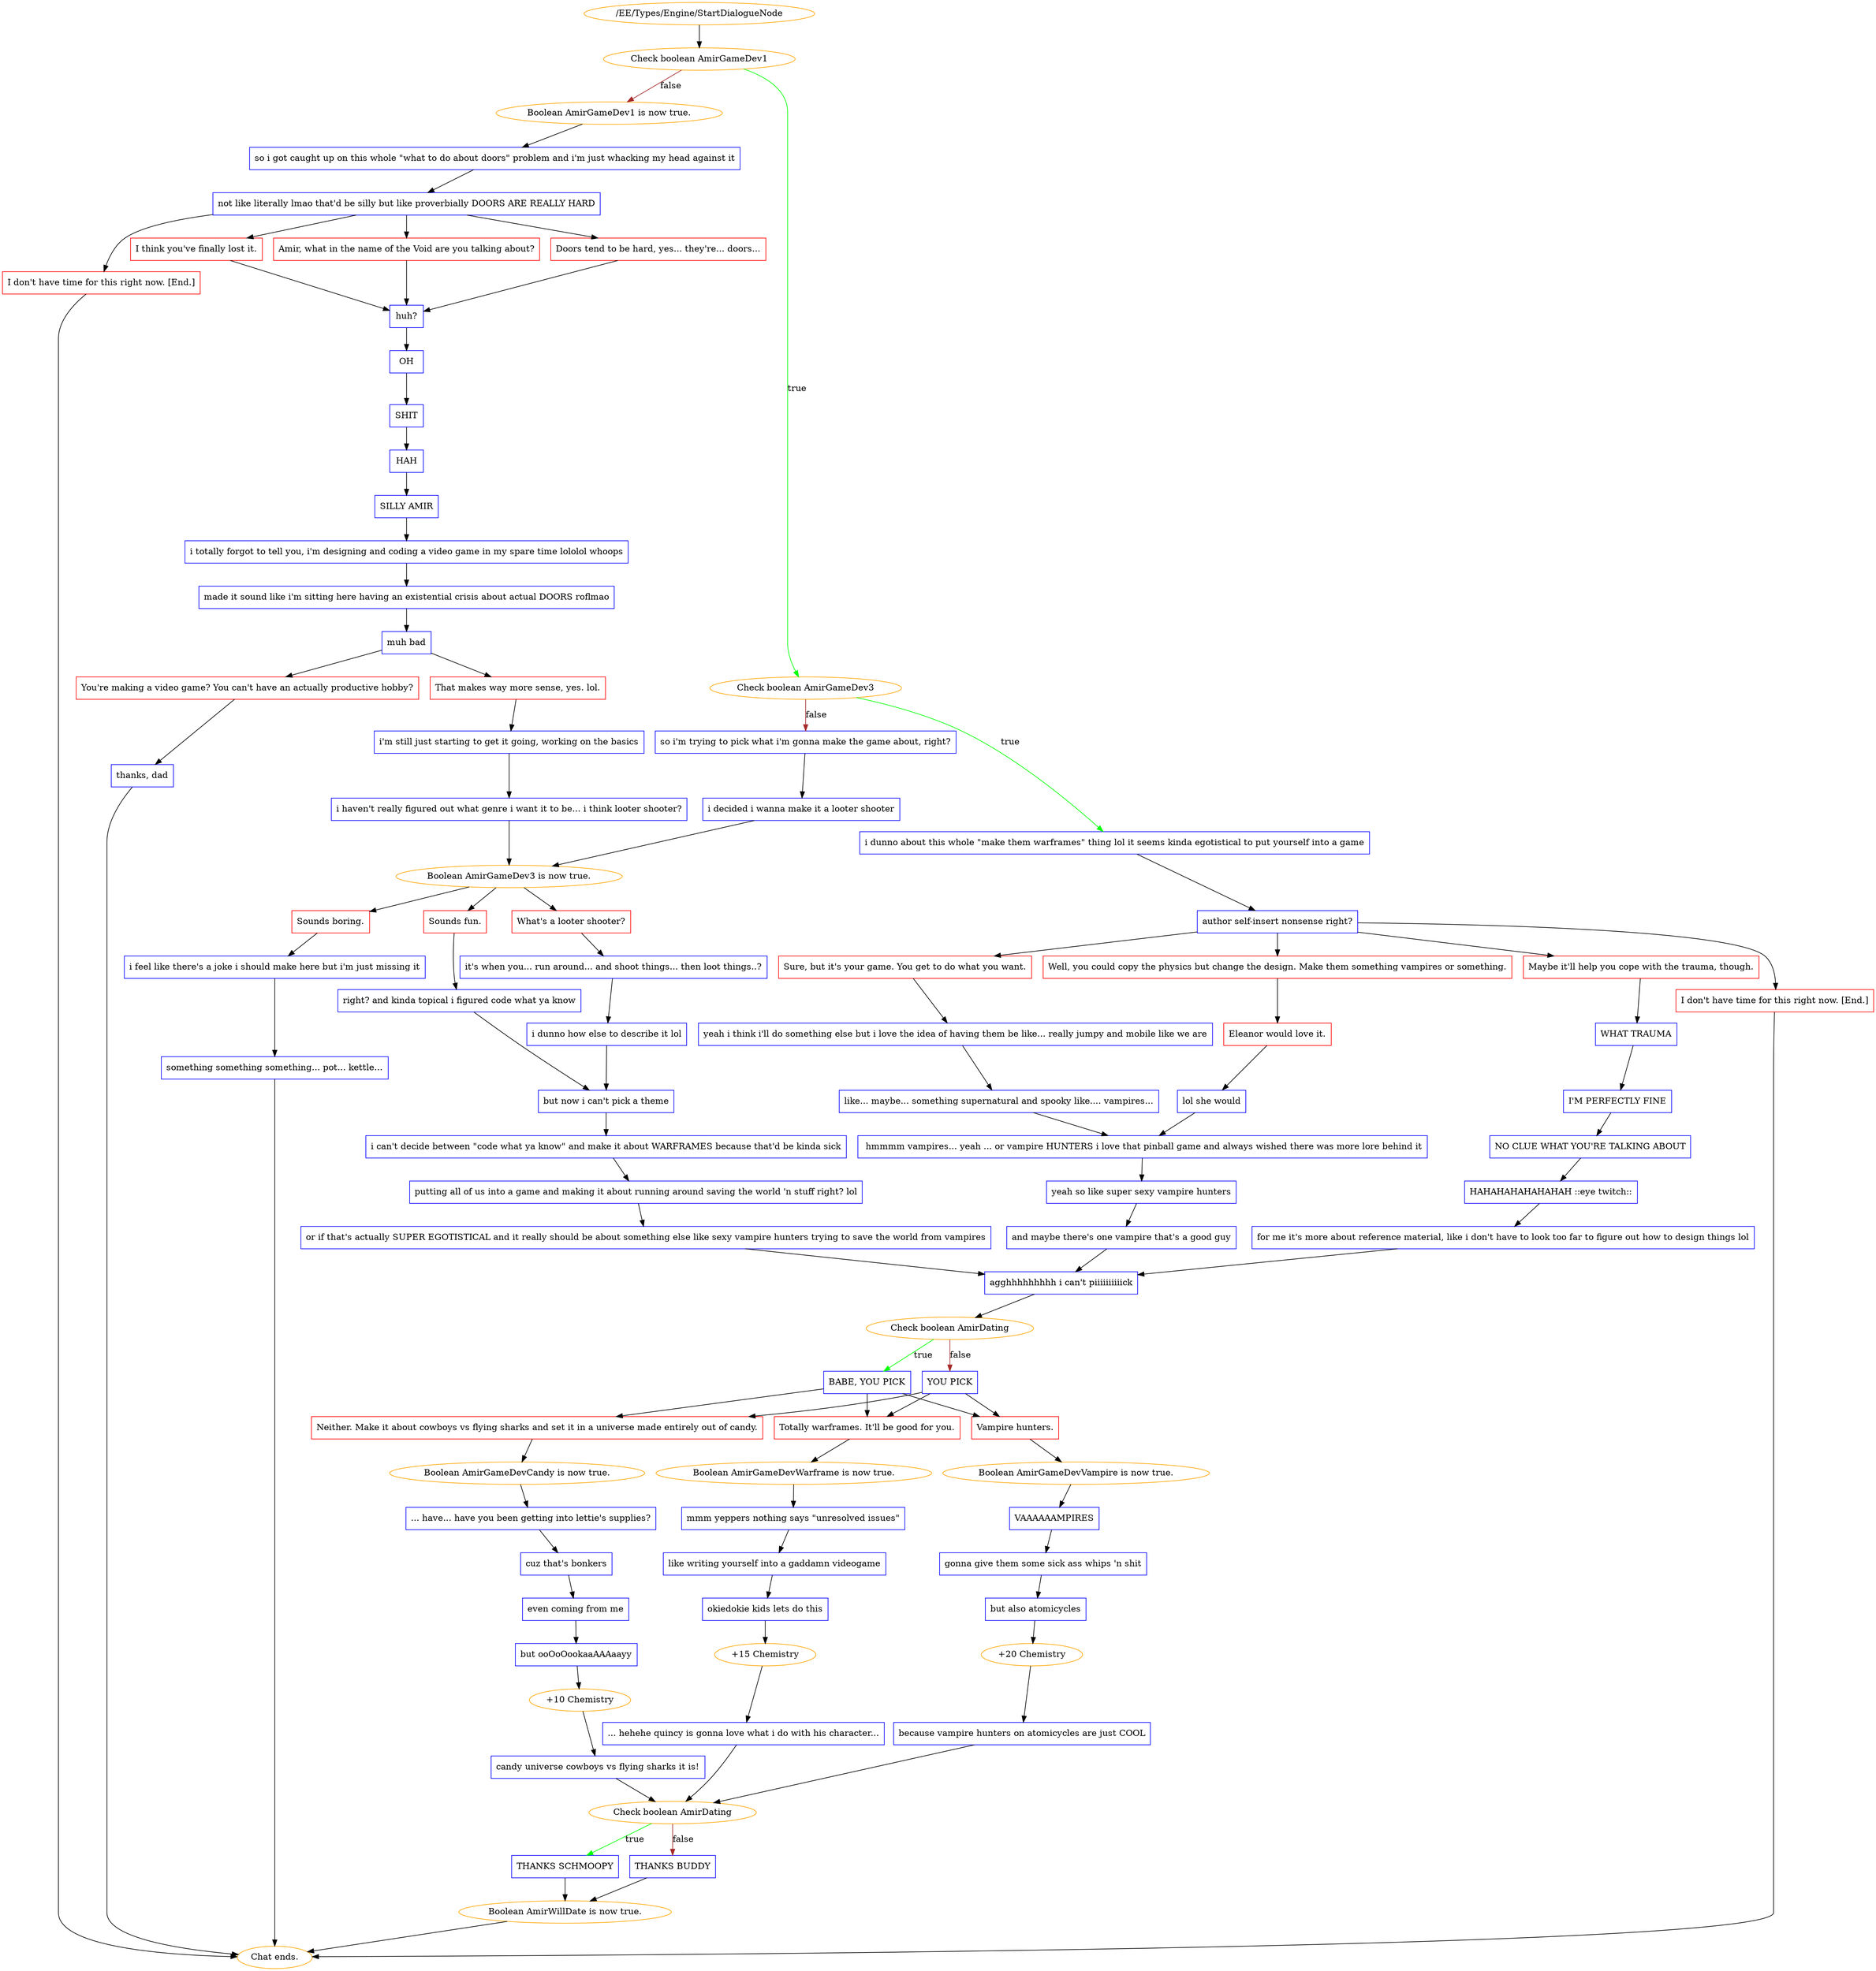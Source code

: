 digraph {
	2321 [label="/EE/Types/Engine/StartDialogueNode",color=orange];
		2321 -> 2322;
	2322 [label="Check boolean AmirGameDev1",color=orange];
		2322 -> 2324 [label=true,color=green];
		2322 -> 2325 [label=false,color=brown];
	2324 [label="Check boolean AmirGameDev3",color=orange];
		2324 -> 2323 [label=true,color=green];
		2324 -> 2327 [label=false,color=brown];
	2325 [label="Boolean AmirGameDev1 is now true.",color=orange];
		2325 -> 2330;
	2323 [label="i dunno about this whole \"make them warframes\" thing lol it seems kinda egotistical to put yourself into a game",shape=box,color=blue];
		2323 -> 2328;
	2327 [label="so i'm trying to pick what i'm gonna make the game about, right?",shape=box,color=blue];
		2327 -> 2329;
	2330 [label="so i got caught up on this whole \"what to do about doors\" problem and i'm just whacking my head against it",shape=box,color=blue];
		2330 -> 2331;
	2328 [label="author self-insert nonsense right?",shape=box,color=blue];
		2328 -> 2342;
		2328 -> 2341;
		2328 -> 2340;
		2328 -> 2339;
	2329 [label="i decided i wanna make it a looter shooter",shape=box,color=blue];
		2329 -> 2368;
	2331 [label="not like literally lmao that'd be silly but like proverbially DOORS ARE REALLY HARD",shape=box,color=blue];
		2331 -> 2332;
		2331 -> 2333;
		2331 -> 2334;
		2331 -> 2335;
	2342 [label="Well, you could copy the physics but change the design. Make them something vampires or something.",shape=box,color=red];
		2342 -> 2344;
	2341 [label="Sure, but it's your game. You get to do what you want.",shape=box,color=red];
		2341 -> 2346;
	2340 [label="Maybe it'll help you cope with the trauma, though.",shape=box,color=red];
		2340 -> 2345;
	2339 [label="I don't have time for this right now. [End.]",shape=box,color=red];
		2339 -> "Chat ends.";
	2368 [label="Boolean AmirGameDev3 is now true.",color=orange];
		2368 -> 2369;
		2368 -> 2370;
		2368 -> 2371;
	2332 [label="Amir, what in the name of the Void are you talking about?",shape=box,color=red];
		2332 -> 2337;
	2333 [label="Doors tend to be hard, yes... they're... doors...",shape=box,color=red];
		2333 -> 2337;
	2334 [label="I think you've finally lost it.",shape=box,color=red];
		2334 -> 2337;
	2335 [label="I don't have time for this right now. [End.]",shape=box,color=red];
		2335 -> "Chat ends.";
	2344 [label="Eleanor would love it.",shape=box,color=red];
		2344 -> 2353;
	2346 [label="yeah i think i'll do something else but i love the idea of having them be like... really jumpy and mobile like we are",shape=box,color=blue];
		2346 -> 2352;
	2345 [label="WHAT TRAUMA",shape=box,color=blue];
		2345 -> 2351;
	"Chat ends." [color=orange];
	2369 [label="Sounds fun.",shape=box,color=red];
		2369 -> 2372;
	2370 [label="What's a looter shooter?",shape=box,color=red];
		2370 -> 2373;
	2371 [label="Sounds boring.",shape=box,color=red];
		2371 -> 2374;
	2337 [label="huh?",shape=box,color=blue];
		2337 -> 2347;
	"Chat ends." [color=orange];
	2353 [label="lol she would",shape=box,color=blue];
		2353 -> 2355;
	2352 [label="like... maybe... something supernatural and spooky like.... vampires...",shape=box,color=blue];
		2352 -> 2355;
	2351 [label="I'M PERFECTLY FINE",shape=box,color=blue];
		2351 -> 2354;
	2372 [label="right? and kinda topical i figured code what ya know",shape=box,color=blue];
		2372 -> 2378;
	2373 [label="it's when you... run around... and shoot things... then loot things..?",shape=box,color=blue];
		2373 -> 2375;
	2374 [label="i feel like there's a joke i should make here but i'm just missing it",shape=box,color=blue];
		2374 -> 2376;
	2347 [label="OH",shape=box,color=blue];
		2347 -> 2348;
	2355 [label=" hmmmm vampires... yeah ... or vampire HUNTERS i love that pinball game and always wished there was more lore behind it",shape=box,color=blue];
		2355 -> 2356;
	2354 [label="NO CLUE WHAT YOU'RE TALKING ABOUT",shape=box,color=blue];
		2354 -> 2637;
	2378 [label="but now i can't pick a theme",shape=box,color=blue];
		2378 -> 2379;
	2375 [label="i dunno how else to describe it lol",shape=box,color=blue];
		2375 -> 2378;
	2376 [label="something something something... pot... kettle...",shape=box,color=blue];
		2376 -> "Chat ends.";
	2348 [label="SHIT",shape=box,color=blue];
		2348 -> 2349;
	2356 [label="yeah so like super sexy vampire hunters",shape=box,color=blue];
		2356 -> 2358;
	2637 [label="HAHAHAHAHAHAHAH ::eye twitch::",shape=box,color=blue];
		2637 -> 2638;
	2379 [label="i can't decide between \"code what ya know\" and make it about WARFRAMES because that'd be kinda sick",shape=box,color=blue];
		2379 -> 2380;
	"Chat ends." [color=orange];
	2349 [label="HAH",shape=box,color=blue];
		2349 -> 2350;
	2358 [label="and maybe there's one vampire that's a good guy",shape=box,color=blue];
		2358 -> 2382;
	2638 [label="for me it's more about reference material, like i don't have to look too far to figure out how to design things lol",shape=box,color=blue];
		2638 -> 2382;
	2380 [label="putting all of us into a game and making it about running around saving the world 'n stuff right? lol",shape=box,color=blue];
		2380 -> 2381;
	2350 [label="SILLY AMIR",shape=box,color=blue];
		2350 -> 2359;
	2382 [label="agghhhhhhhhh i can't piiiiiiiiiick",shape=box,color=blue];
		2382 -> 2383;
	2381 [label="or if that's actually SUPER EGOTISTICAL and it really should be about something else like sexy vampire hunters trying to save the world from vampires",shape=box,color=blue];
		2381 -> 2382;
	2359 [label="i totally forgot to tell you, i'm designing and coding a video game in my spare time lololol whoops",shape=box,color=blue];
		2359 -> 2360;
	2383 [label="Check boolean AmirDating",color=orange];
		2383 -> 2384 [label=true,color=green];
		2383 -> 2385 [label=false,color=brown];
	2360 [label="made it sound like i'm sitting here having an existential crisis about actual DOORS roflmao",shape=box,color=blue];
		2360 -> 2361;
	2384 [label="BABE, YOU PICK",shape=box,color=blue];
		2384 -> 2386;
		2384 -> 2387;
		2384 -> 2388;
	2385 [label="YOU PICK",shape=box,color=blue];
		2385 -> 2388;
		2385 -> 2387;
		2385 -> 2386;
	2361 [label="muh bad",shape=box,color=blue];
		2361 -> 2362;
		2361 -> 2363;
	2386 [label="Vampire hunters.",shape=box,color=red];
		2386 -> 2389;
	2387 [label="Totally warframes. It'll be good for you.",shape=box,color=red];
		2387 -> 2390;
	2388 [label="Neither. Make it about cowboys vs flying sharks and set it in a universe made entirely out of candy.",shape=box,color=red];
		2388 -> 2391;
	2362 [label="That makes way more sense, yes. lol.",shape=box,color=red];
		2362 -> 2366;
	2363 [label="You're making a video game? You can't have an actually productive hobby?",shape=box,color=red];
		2363 -> 2364;
	2389 [label="Boolean AmirGameDevVampire is now true.",color=orange];
		2389 -> 2392;
	2390 [label="Boolean AmirGameDevWarframe is now true.",color=orange];
		2390 -> 2393;
	2391 [label="Boolean AmirGameDevCandy is now true.",color=orange];
		2391 -> 2394;
	2366 [label="i'm still just starting to get it going, working on the basics",shape=box,color=blue];
		2366 -> 2367;
	2364 [label="thanks, dad",shape=box,color=blue];
		2364 -> "Chat ends.";
	2392 [label="VAAAAAAMPIRES",shape=box,color=blue];
		2392 -> 2395;
	2393 [label="mmm yeppers nothing says \"unresolved issues\"",shape=box,color=blue];
		2393 -> 2396;
	2394 [label="... have... have you been getting into lettie's supplies?",shape=box,color=blue];
		2394 -> 2397;
	2367 [label="i haven't really figured out what genre i want it to be... i think looter shooter?",shape=box,color=blue];
		2367 -> 2368;
	"Chat ends." [color=orange];
	2395 [label="gonna give them some sick ass whips 'n shit",shape=box,color=blue];
		2395 -> 2399;
	2396 [label="like writing yourself into a gaddamn videogame",shape=box,color=blue];
		2396 -> 2400;
	2397 [label="cuz that's bonkers",shape=box,color=blue];
		2397 -> 2401;
	2399 [label="but also atomicycles",shape=box,color=blue];
		2399 -> 2406;
	2400 [label="okiedokie kids lets do this",shape=box,color=blue];
		2400 -> 2407;
	2401 [label="even coming from me",shape=box,color=blue];
		2401 -> 2404;
	2406 [label="+20 Chemistry",color=orange];
		2406 -> 2402;
	2407 [label="+15 Chemistry",color=orange];
		2407 -> 2403;
	2404 [label="but ooOoOookaaAAAaayy",shape=box,color=blue];
		2404 -> 2408;
	2402 [label="because vampire hunters on atomicycles are just COOL",shape=box,color=blue];
		2402 -> 2409;
	2403 [label="... hehehe quincy is gonna love what i do with his character...",shape=box,color=blue];
		2403 -> 2409;
	2408 [label="+10 Chemistry",color=orange];
		2408 -> 2405;
	2409 [label="Check boolean AmirDating",color=orange];
		2409 -> 2410 [label=true,color=green];
		2409 -> 2411 [label=false,color=brown];
	2405 [label="candy universe cowboys vs flying sharks it is!",shape=box,color=blue];
		2405 -> 2409;
	2410 [label="THANKS SCHMOOPY",shape=box,color=blue];
		2410 -> 2412;
	2411 [label="THANKS BUDDY",shape=box,color=blue];
		2411 -> 2412;
	2412 [label="Boolean AmirWillDate is now true.",color=orange];
		2412 -> "Chat ends.";
	"Chat ends." [color=orange];
}